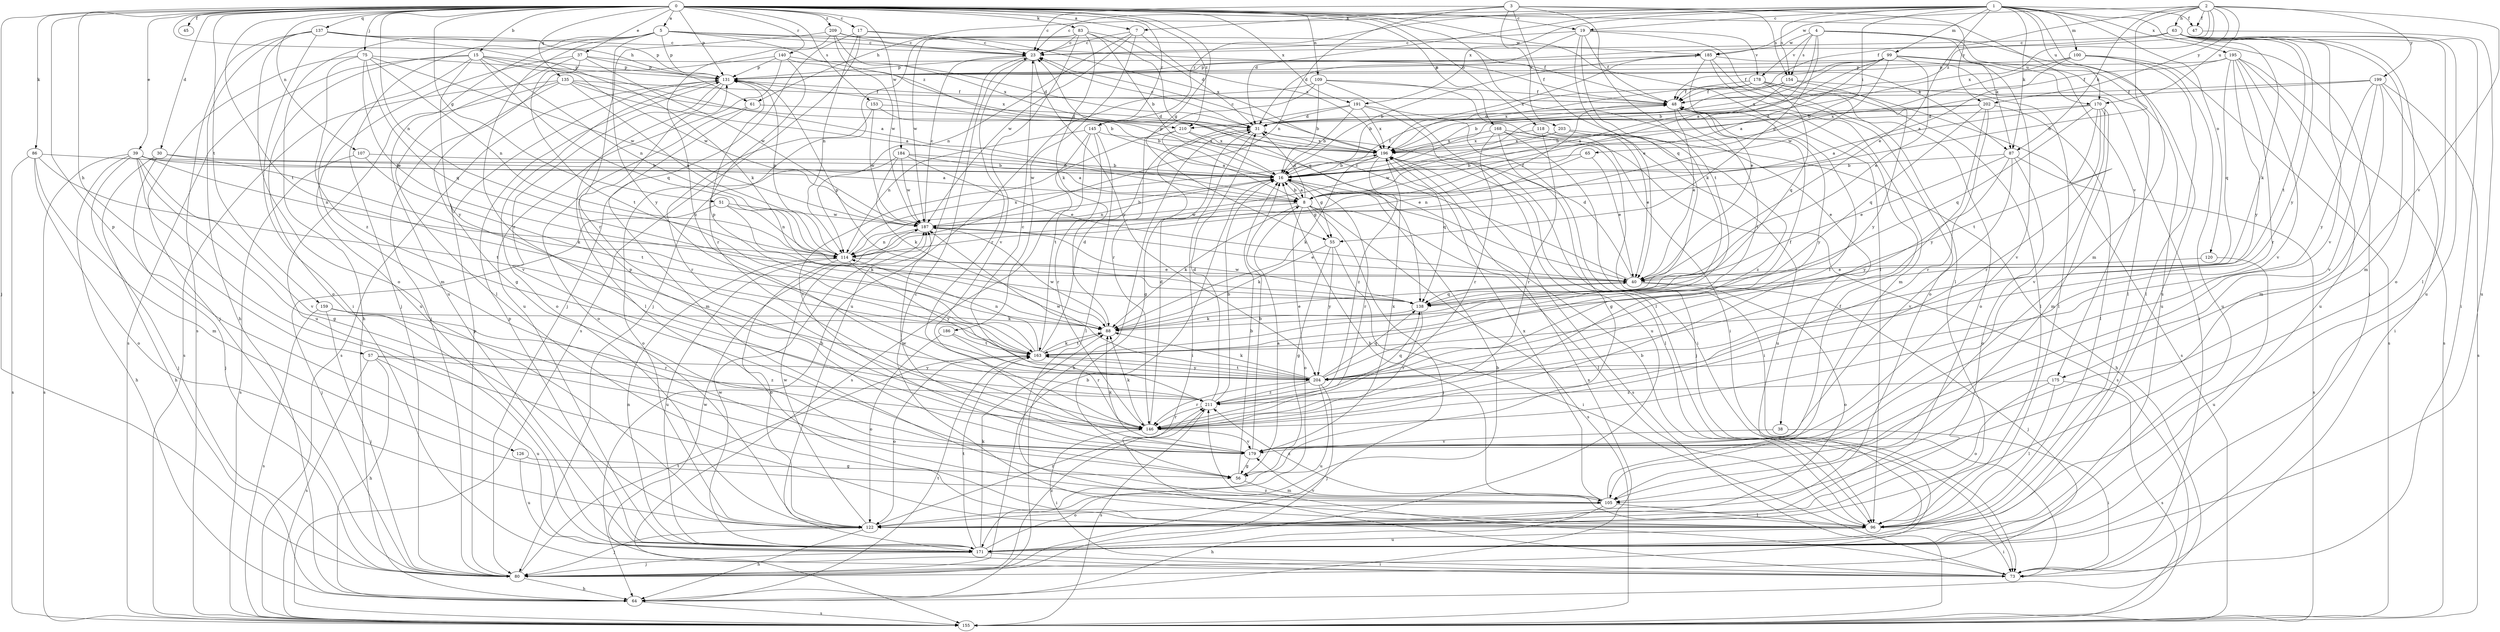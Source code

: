 strict digraph  {
0;
1;
2;
3;
4;
5;
7;
8;
15;
16;
17;
19;
23;
30;
31;
37;
38;
39;
40;
45;
47;
48;
51;
55;
56;
57;
61;
63;
64;
65;
73;
75;
80;
83;
86;
87;
88;
96;
99;
100;
105;
107;
109;
114;
118;
120;
122;
126;
131;
135;
137;
138;
140;
145;
146;
153;
154;
155;
159;
163;
168;
170;
171;
175;
178;
179;
184;
185;
186;
187;
191;
195;
196;
199;
202;
203;
204;
209;
210;
211;
0 -> 5  [label=a];
0 -> 7  [label=a];
0 -> 15  [label=b];
0 -> 17  [label=c];
0 -> 19  [label=c];
0 -> 30  [label=d];
0 -> 37  [label=e];
0 -> 38  [label=e];
0 -> 39  [label=e];
0 -> 45  [label=f];
0 -> 51  [label=g];
0 -> 55  [label=g];
0 -> 57  [label=h];
0 -> 61  [label=h];
0 -> 75  [label=j];
0 -> 80  [label=j];
0 -> 83  [label=k];
0 -> 86  [label=k];
0 -> 96  [label=l];
0 -> 107  [label=n];
0 -> 109  [label=n];
0 -> 114  [label=n];
0 -> 118  [label=o];
0 -> 126  [label=p];
0 -> 131  [label=p];
0 -> 135  [label=q];
0 -> 137  [label=q];
0 -> 140  [label=r];
0 -> 145  [label=r];
0 -> 153  [label=s];
0 -> 159  [label=t];
0 -> 163  [label=t];
0 -> 168  [label=u];
0 -> 175  [label=v];
0 -> 184  [label=w];
0 -> 191  [label=x];
0 -> 209  [label=z];
0 -> 210  [label=z];
1 -> 19  [label=c];
1 -> 23  [label=c];
1 -> 31  [label=d];
1 -> 40  [label=e];
1 -> 47  [label=f];
1 -> 61  [label=h];
1 -> 65  [label=i];
1 -> 73  [label=i];
1 -> 87  [label=k];
1 -> 99  [label=m];
1 -> 100  [label=m];
1 -> 105  [label=m];
1 -> 120  [label=o];
1 -> 145  [label=r];
1 -> 154  [label=s];
1 -> 170  [label=u];
1 -> 191  [label=x];
1 -> 195  [label=x];
2 -> 47  [label=f];
2 -> 48  [label=f];
2 -> 63  [label=h];
2 -> 87  [label=k];
2 -> 114  [label=n];
2 -> 170  [label=u];
2 -> 175  [label=v];
2 -> 185  [label=w];
2 -> 196  [label=x];
2 -> 199  [label=y];
2 -> 202  [label=y];
2 -> 210  [label=z];
3 -> 7  [label=a];
3 -> 23  [label=c];
3 -> 114  [label=n];
3 -> 138  [label=q];
3 -> 154  [label=s];
3 -> 163  [label=t];
3 -> 202  [label=y];
3 -> 203  [label=y];
4 -> 8  [label=a];
4 -> 55  [label=g];
4 -> 87  [label=k];
4 -> 154  [label=s];
4 -> 170  [label=u];
4 -> 171  [label=u];
4 -> 178  [label=v];
4 -> 185  [label=w];
5 -> 23  [label=c];
5 -> 64  [label=h];
5 -> 80  [label=j];
5 -> 87  [label=k];
5 -> 131  [label=p];
5 -> 146  [label=r];
5 -> 171  [label=u];
5 -> 185  [label=w];
5 -> 204  [label=y];
5 -> 210  [label=z];
7 -> 23  [label=c];
7 -> 114  [label=n];
7 -> 186  [label=w];
7 -> 187  [label=w];
7 -> 196  [label=x];
8 -> 16  [label=b];
8 -> 31  [label=d];
8 -> 55  [label=g];
8 -> 80  [label=j];
8 -> 88  [label=k];
8 -> 96  [label=l];
8 -> 122  [label=o];
8 -> 155  [label=s];
8 -> 187  [label=w];
15 -> 8  [label=a];
15 -> 105  [label=m];
15 -> 114  [label=n];
15 -> 122  [label=o];
15 -> 131  [label=p];
15 -> 138  [label=q];
15 -> 155  [label=s];
15 -> 187  [label=w];
15 -> 204  [label=y];
16 -> 8  [label=a];
16 -> 48  [label=f];
16 -> 55  [label=g];
16 -> 114  [label=n];
16 -> 131  [label=p];
16 -> 146  [label=r];
17 -> 23  [label=c];
17 -> 80  [label=j];
17 -> 114  [label=n];
17 -> 155  [label=s];
17 -> 196  [label=x];
19 -> 23  [label=c];
19 -> 31  [label=d];
19 -> 40  [label=e];
19 -> 48  [label=f];
19 -> 88  [label=k];
19 -> 96  [label=l];
19 -> 178  [label=v];
23 -> 131  [label=p];
23 -> 146  [label=r];
23 -> 171  [label=u];
23 -> 204  [label=y];
30 -> 16  [label=b];
30 -> 64  [label=h];
30 -> 80  [label=j];
30 -> 88  [label=k];
31 -> 23  [label=c];
31 -> 64  [label=h];
31 -> 73  [label=i];
31 -> 196  [label=x];
37 -> 48  [label=f];
37 -> 96  [label=l];
37 -> 131  [label=p];
37 -> 163  [label=t];
37 -> 171  [label=u];
37 -> 187  [label=w];
38 -> 73  [label=i];
38 -> 179  [label=v];
39 -> 8  [label=a];
39 -> 16  [label=b];
39 -> 56  [label=g];
39 -> 64  [label=h];
39 -> 80  [label=j];
39 -> 96  [label=l];
39 -> 114  [label=n];
39 -> 155  [label=s];
39 -> 179  [label=v];
40 -> 23  [label=c];
40 -> 31  [label=d];
40 -> 80  [label=j];
40 -> 122  [label=o];
40 -> 138  [label=q];
47 -> 171  [label=u];
48 -> 31  [label=d];
48 -> 40  [label=e];
48 -> 163  [label=t];
48 -> 204  [label=y];
51 -> 80  [label=j];
51 -> 88  [label=k];
51 -> 114  [label=n];
51 -> 187  [label=w];
55 -> 56  [label=g];
55 -> 73  [label=i];
55 -> 88  [label=k];
55 -> 204  [label=y];
56 -> 8  [label=a];
56 -> 16  [label=b];
56 -> 105  [label=m];
57 -> 64  [label=h];
57 -> 155  [label=s];
57 -> 171  [label=u];
57 -> 204  [label=y];
57 -> 211  [label=z];
61 -> 31  [label=d];
61 -> 105  [label=m];
61 -> 122  [label=o];
63 -> 23  [label=c];
63 -> 73  [label=i];
63 -> 88  [label=k];
63 -> 96  [label=l];
63 -> 105  [label=m];
63 -> 122  [label=o];
63 -> 131  [label=p];
63 -> 163  [label=t];
63 -> 171  [label=u];
63 -> 179  [label=v];
63 -> 204  [label=y];
64 -> 155  [label=s];
64 -> 163  [label=t];
64 -> 196  [label=x];
65 -> 16  [label=b];
65 -> 40  [label=e];
65 -> 114  [label=n];
73 -> 187  [label=w];
73 -> 211  [label=z];
75 -> 40  [label=e];
75 -> 80  [label=j];
75 -> 114  [label=n];
75 -> 131  [label=p];
75 -> 138  [label=q];
75 -> 187  [label=w];
75 -> 211  [label=z];
80 -> 16  [label=b];
80 -> 64  [label=h];
80 -> 131  [label=p];
80 -> 163  [label=t];
80 -> 211  [label=z];
83 -> 16  [label=b];
83 -> 23  [label=c];
83 -> 31  [label=d];
83 -> 80  [label=j];
83 -> 88  [label=k];
83 -> 138  [label=q];
83 -> 179  [label=v];
83 -> 187  [label=w];
86 -> 16  [label=b];
86 -> 105  [label=m];
86 -> 122  [label=o];
86 -> 155  [label=s];
86 -> 163  [label=t];
87 -> 16  [label=b];
87 -> 40  [label=e];
87 -> 122  [label=o];
87 -> 155  [label=s];
87 -> 179  [label=v];
87 -> 204  [label=y];
88 -> 40  [label=e];
88 -> 163  [label=t];
88 -> 187  [label=w];
96 -> 16  [label=b];
96 -> 23  [label=c];
96 -> 73  [label=i];
96 -> 171  [label=u];
96 -> 179  [label=v];
99 -> 8  [label=a];
99 -> 16  [label=b];
99 -> 40  [label=e];
99 -> 48  [label=f];
99 -> 96  [label=l];
99 -> 131  [label=p];
99 -> 171  [label=u];
99 -> 179  [label=v];
99 -> 187  [label=w];
99 -> 196  [label=x];
100 -> 8  [label=a];
100 -> 16  [label=b];
100 -> 96  [label=l];
100 -> 131  [label=p];
100 -> 155  [label=s];
100 -> 171  [label=u];
105 -> 16  [label=b];
105 -> 48  [label=f];
105 -> 64  [label=h];
105 -> 96  [label=l];
105 -> 122  [label=o];
105 -> 196  [label=x];
105 -> 211  [label=z];
107 -> 16  [label=b];
107 -> 155  [label=s];
107 -> 163  [label=t];
109 -> 16  [label=b];
109 -> 48  [label=f];
109 -> 64  [label=h];
109 -> 73  [label=i];
109 -> 96  [label=l];
109 -> 146  [label=r];
114 -> 40  [label=e];
114 -> 122  [label=o];
114 -> 131  [label=p];
114 -> 171  [label=u];
114 -> 196  [label=x];
114 -> 204  [label=y];
118 -> 40  [label=e];
118 -> 146  [label=r];
118 -> 171  [label=u];
118 -> 196  [label=x];
120 -> 40  [label=e];
120 -> 171  [label=u];
122 -> 64  [label=h];
122 -> 80  [label=j];
122 -> 187  [label=w];
122 -> 211  [label=z];
126 -> 56  [label=g];
126 -> 171  [label=u];
131 -> 48  [label=f];
131 -> 96  [label=l];
131 -> 122  [label=o];
131 -> 155  [label=s];
131 -> 179  [label=v];
135 -> 8  [label=a];
135 -> 16  [label=b];
135 -> 48  [label=f];
135 -> 56  [label=g];
135 -> 114  [label=n];
135 -> 155  [label=s];
135 -> 171  [label=u];
137 -> 23  [label=c];
137 -> 64  [label=h];
137 -> 73  [label=i];
137 -> 88  [label=k];
137 -> 122  [label=o];
137 -> 131  [label=p];
137 -> 155  [label=s];
138 -> 88  [label=k];
138 -> 131  [label=p];
138 -> 146  [label=r];
138 -> 187  [label=w];
140 -> 31  [label=d];
140 -> 80  [label=j];
140 -> 131  [label=p];
140 -> 146  [label=r];
140 -> 171  [label=u];
140 -> 196  [label=x];
145 -> 96  [label=l];
145 -> 114  [label=n];
145 -> 146  [label=r];
145 -> 155  [label=s];
145 -> 163  [label=t];
145 -> 196  [label=x];
146 -> 31  [label=d];
146 -> 48  [label=f];
146 -> 73  [label=i];
146 -> 88  [label=k];
146 -> 179  [label=v];
153 -> 16  [label=b];
153 -> 31  [label=d];
153 -> 146  [label=r];
153 -> 187  [label=w];
154 -> 8  [label=a];
154 -> 16  [label=b];
154 -> 48  [label=f];
154 -> 96  [label=l];
154 -> 204  [label=y];
159 -> 80  [label=j];
159 -> 88  [label=k];
159 -> 146  [label=r];
159 -> 155  [label=s];
163 -> 31  [label=d];
163 -> 88  [label=k];
163 -> 114  [label=n];
163 -> 122  [label=o];
163 -> 131  [label=p];
163 -> 204  [label=y];
168 -> 56  [label=g];
168 -> 73  [label=i];
168 -> 80  [label=j];
168 -> 146  [label=r];
168 -> 155  [label=s];
168 -> 196  [label=x];
170 -> 8  [label=a];
170 -> 31  [label=d];
170 -> 105  [label=m];
170 -> 138  [label=q];
170 -> 146  [label=r];
170 -> 163  [label=t];
170 -> 179  [label=v];
171 -> 16  [label=b];
171 -> 73  [label=i];
171 -> 80  [label=j];
171 -> 88  [label=k];
171 -> 114  [label=n];
171 -> 131  [label=p];
171 -> 163  [label=t];
171 -> 187  [label=w];
175 -> 96  [label=l];
175 -> 122  [label=o];
175 -> 155  [label=s];
175 -> 211  [label=z];
178 -> 16  [label=b];
178 -> 48  [label=f];
178 -> 96  [label=l];
178 -> 122  [label=o];
178 -> 138  [label=q];
178 -> 155  [label=s];
178 -> 196  [label=x];
179 -> 16  [label=b];
179 -> 56  [label=g];
179 -> 88  [label=k];
179 -> 131  [label=p];
179 -> 187  [label=w];
179 -> 196  [label=x];
184 -> 8  [label=a];
184 -> 16  [label=b];
184 -> 40  [label=e];
184 -> 88  [label=k];
184 -> 122  [label=o];
184 -> 187  [label=w];
185 -> 16  [label=b];
185 -> 40  [label=e];
185 -> 73  [label=i];
185 -> 105  [label=m];
185 -> 122  [label=o];
185 -> 131  [label=p];
185 -> 196  [label=x];
186 -> 122  [label=o];
186 -> 146  [label=r];
186 -> 163  [label=t];
187 -> 16  [label=b];
187 -> 23  [label=c];
187 -> 40  [label=e];
187 -> 48  [label=f];
187 -> 114  [label=n];
191 -> 16  [label=b];
191 -> 31  [label=d];
191 -> 56  [label=g];
191 -> 73  [label=i];
191 -> 171  [label=u];
191 -> 196  [label=x];
195 -> 48  [label=f];
195 -> 131  [label=p];
195 -> 138  [label=q];
195 -> 146  [label=r];
195 -> 155  [label=s];
195 -> 171  [label=u];
195 -> 179  [label=v];
195 -> 204  [label=y];
196 -> 16  [label=b];
196 -> 23  [label=c];
196 -> 88  [label=k];
196 -> 96  [label=l];
196 -> 138  [label=q];
196 -> 155  [label=s];
196 -> 211  [label=z];
199 -> 48  [label=f];
199 -> 73  [label=i];
199 -> 105  [label=m];
199 -> 155  [label=s];
199 -> 179  [label=v];
199 -> 196  [label=x];
199 -> 204  [label=y];
202 -> 16  [label=b];
202 -> 31  [label=d];
202 -> 96  [label=l];
202 -> 138  [label=q];
202 -> 146  [label=r];
202 -> 204  [label=y];
203 -> 64  [label=h];
203 -> 187  [label=w];
203 -> 196  [label=x];
203 -> 211  [label=z];
204 -> 48  [label=f];
204 -> 80  [label=j];
204 -> 88  [label=k];
204 -> 138  [label=q];
204 -> 146  [label=r];
204 -> 163  [label=t];
204 -> 171  [label=u];
204 -> 187  [label=w];
204 -> 211  [label=z];
209 -> 23  [label=c];
209 -> 48  [label=f];
209 -> 146  [label=r];
209 -> 187  [label=w];
209 -> 196  [label=x];
209 -> 211  [label=z];
210 -> 8  [label=a];
210 -> 40  [label=e];
210 -> 179  [label=v];
210 -> 196  [label=x];
211 -> 16  [label=b];
211 -> 23  [label=c];
211 -> 31  [label=d];
211 -> 138  [label=q];
211 -> 146  [label=r];
211 -> 155  [label=s];
}
